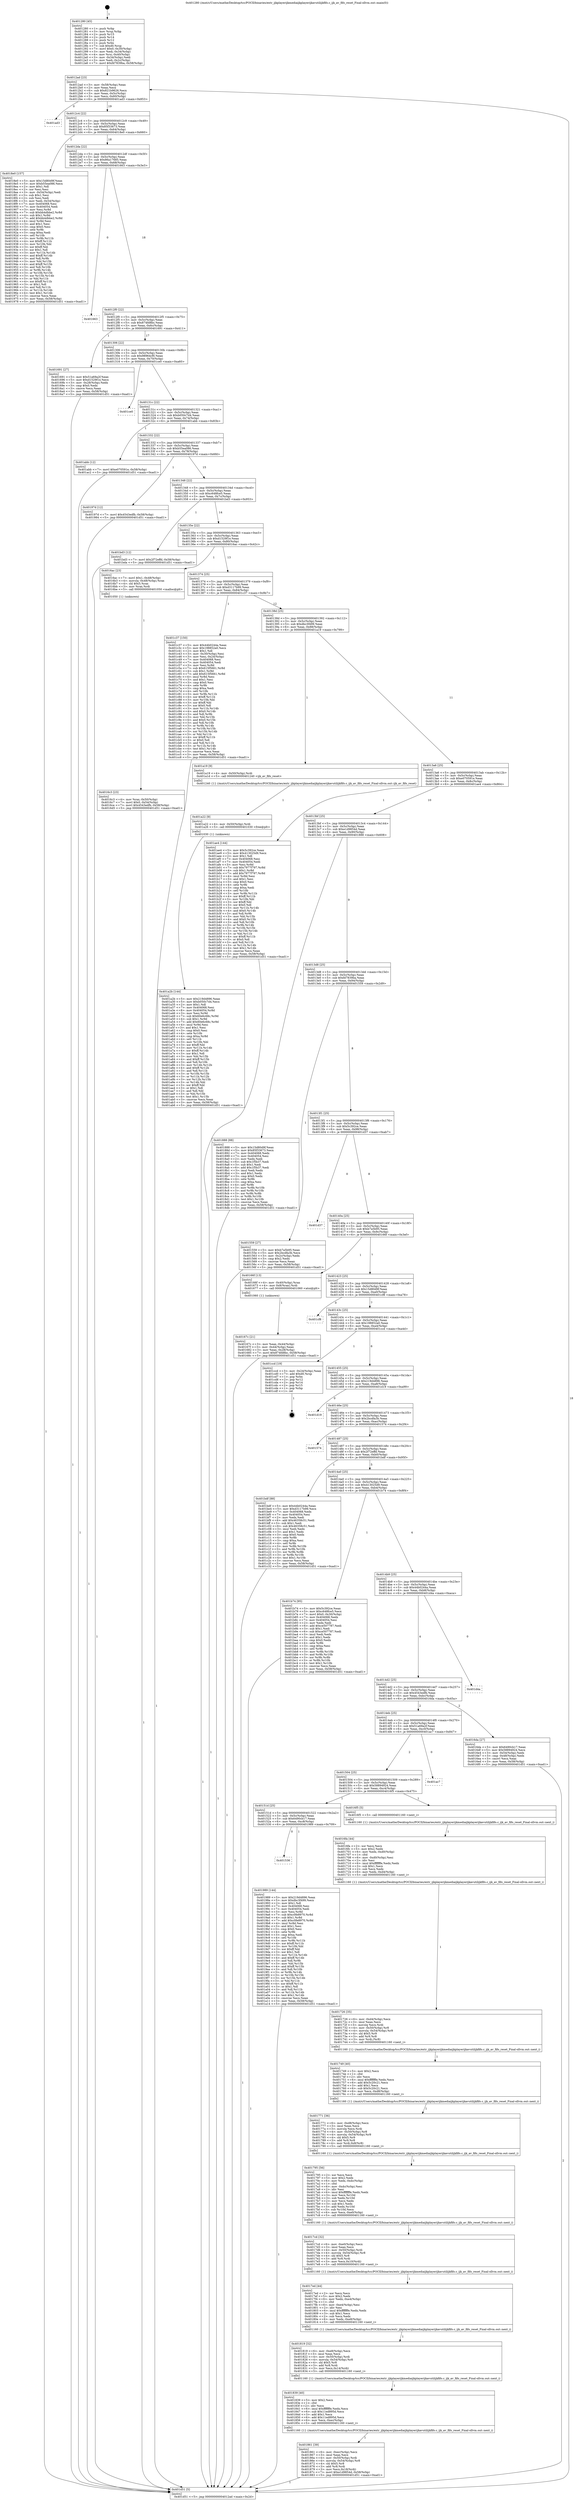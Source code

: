 digraph "0x401280" {
  label = "0x401280 (/mnt/c/Users/mathe/Desktop/tcc/POCII/binaries/extr_ijkplayerijkmediaijkplayerijkavutilijkfifo.c_ijk_av_fifo_reset_Final-ollvm.out::main(0))"
  labelloc = "t"
  node[shape=record]

  Entry [label="",width=0.3,height=0.3,shape=circle,fillcolor=black,style=filled]
  "0x4012ad" [label="{
     0x4012ad [23]\l
     | [instrs]\l
     &nbsp;&nbsp;0x4012ad \<+3\>: mov -0x58(%rbp),%eax\l
     &nbsp;&nbsp;0x4012b0 \<+2\>: mov %eax,%ecx\l
     &nbsp;&nbsp;0x4012b2 \<+6\>: sub $0x821b9626,%ecx\l
     &nbsp;&nbsp;0x4012b8 \<+3\>: mov %eax,-0x5c(%rbp)\l
     &nbsp;&nbsp;0x4012bb \<+3\>: mov %ecx,-0x60(%rbp)\l
     &nbsp;&nbsp;0x4012be \<+6\>: je 0000000000401ad3 \<main+0x853\>\l
  }"]
  "0x401ad3" [label="{
     0x401ad3\l
  }", style=dashed]
  "0x4012c4" [label="{
     0x4012c4 [22]\l
     | [instrs]\l
     &nbsp;&nbsp;0x4012c4 \<+5\>: jmp 00000000004012c9 \<main+0x49\>\l
     &nbsp;&nbsp;0x4012c9 \<+3\>: mov -0x5c(%rbp),%eax\l
     &nbsp;&nbsp;0x4012cc \<+5\>: sub $0x85f33673,%eax\l
     &nbsp;&nbsp;0x4012d1 \<+3\>: mov %eax,-0x64(%rbp)\l
     &nbsp;&nbsp;0x4012d4 \<+6\>: je 00000000004018e0 \<main+0x660\>\l
  }"]
  Exit [label="",width=0.3,height=0.3,shape=circle,fillcolor=black,style=filled,peripheries=2]
  "0x4018e0" [label="{
     0x4018e0 [157]\l
     | [instrs]\l
     &nbsp;&nbsp;0x4018e0 \<+5\>: mov $0x15d80d9f,%eax\l
     &nbsp;&nbsp;0x4018e5 \<+5\>: mov $0xb55ea086,%ecx\l
     &nbsp;&nbsp;0x4018ea \<+2\>: mov $0x1,%dl\l
     &nbsp;&nbsp;0x4018ec \<+2\>: xor %esi,%esi\l
     &nbsp;&nbsp;0x4018ee \<+3\>: mov -0x54(%rbp),%edi\l
     &nbsp;&nbsp;0x4018f1 \<+3\>: sub $0x1,%esi\l
     &nbsp;&nbsp;0x4018f4 \<+2\>: sub %esi,%edi\l
     &nbsp;&nbsp;0x4018f6 \<+3\>: mov %edi,-0x54(%rbp)\l
     &nbsp;&nbsp;0x4018f9 \<+7\>: mov 0x404068,%esi\l
     &nbsp;&nbsp;0x401900 \<+7\>: mov 0x404054,%edi\l
     &nbsp;&nbsp;0x401907 \<+3\>: mov %esi,%r8d\l
     &nbsp;&nbsp;0x40190a \<+7\>: sub $0xbb4dbbe2,%r8d\l
     &nbsp;&nbsp;0x401911 \<+4\>: sub $0x1,%r8d\l
     &nbsp;&nbsp;0x401915 \<+7\>: add $0xbb4dbbe2,%r8d\l
     &nbsp;&nbsp;0x40191c \<+4\>: imul %r8d,%esi\l
     &nbsp;&nbsp;0x401920 \<+3\>: and $0x1,%esi\l
     &nbsp;&nbsp;0x401923 \<+3\>: cmp $0x0,%esi\l
     &nbsp;&nbsp;0x401926 \<+4\>: sete %r9b\l
     &nbsp;&nbsp;0x40192a \<+3\>: cmp $0xa,%edi\l
     &nbsp;&nbsp;0x40192d \<+4\>: setl %r10b\l
     &nbsp;&nbsp;0x401931 \<+3\>: mov %r9b,%r11b\l
     &nbsp;&nbsp;0x401934 \<+4\>: xor $0xff,%r11b\l
     &nbsp;&nbsp;0x401938 \<+3\>: mov %r10b,%bl\l
     &nbsp;&nbsp;0x40193b \<+3\>: xor $0xff,%bl\l
     &nbsp;&nbsp;0x40193e \<+3\>: xor $0x1,%dl\l
     &nbsp;&nbsp;0x401941 \<+3\>: mov %r11b,%r14b\l
     &nbsp;&nbsp;0x401944 \<+4\>: and $0xff,%r14b\l
     &nbsp;&nbsp;0x401948 \<+3\>: and %dl,%r9b\l
     &nbsp;&nbsp;0x40194b \<+3\>: mov %bl,%r15b\l
     &nbsp;&nbsp;0x40194e \<+4\>: and $0xff,%r15b\l
     &nbsp;&nbsp;0x401952 \<+3\>: and %dl,%r10b\l
     &nbsp;&nbsp;0x401955 \<+3\>: or %r9b,%r14b\l
     &nbsp;&nbsp;0x401958 \<+3\>: or %r10b,%r15b\l
     &nbsp;&nbsp;0x40195b \<+3\>: xor %r15b,%r14b\l
     &nbsp;&nbsp;0x40195e \<+3\>: or %bl,%r11b\l
     &nbsp;&nbsp;0x401961 \<+4\>: xor $0xff,%r11b\l
     &nbsp;&nbsp;0x401965 \<+3\>: or $0x1,%dl\l
     &nbsp;&nbsp;0x401968 \<+3\>: and %dl,%r11b\l
     &nbsp;&nbsp;0x40196b \<+3\>: or %r11b,%r14b\l
     &nbsp;&nbsp;0x40196e \<+4\>: test $0x1,%r14b\l
     &nbsp;&nbsp;0x401972 \<+3\>: cmovne %ecx,%eax\l
     &nbsp;&nbsp;0x401975 \<+3\>: mov %eax,-0x58(%rbp)\l
     &nbsp;&nbsp;0x401978 \<+5\>: jmp 0000000000401d51 \<main+0xad1\>\l
  }"]
  "0x4012da" [label="{
     0x4012da [22]\l
     | [instrs]\l
     &nbsp;&nbsp;0x4012da \<+5\>: jmp 00000000004012df \<main+0x5f\>\l
     &nbsp;&nbsp;0x4012df \<+3\>: mov -0x5c(%rbp),%eax\l
     &nbsp;&nbsp;0x4012e2 \<+5\>: sub $0x86a17685,%eax\l
     &nbsp;&nbsp;0x4012e7 \<+3\>: mov %eax,-0x68(%rbp)\l
     &nbsp;&nbsp;0x4012ea \<+6\>: je 0000000000401663 \<main+0x3e3\>\l
  }"]
  "0x401a2b" [label="{
     0x401a2b [144]\l
     | [instrs]\l
     &nbsp;&nbsp;0x401a2b \<+5\>: mov $0x219d4896,%eax\l
     &nbsp;&nbsp;0x401a30 \<+5\>: mov $0xb050c7d4,%ecx\l
     &nbsp;&nbsp;0x401a35 \<+2\>: mov $0x1,%dl\l
     &nbsp;&nbsp;0x401a37 \<+7\>: mov 0x404068,%esi\l
     &nbsp;&nbsp;0x401a3e \<+8\>: mov 0x404054,%r8d\l
     &nbsp;&nbsp;0x401a46 \<+3\>: mov %esi,%r9d\l
     &nbsp;&nbsp;0x401a49 \<+7\>: sub $0x60e6c68c,%r9d\l
     &nbsp;&nbsp;0x401a50 \<+4\>: sub $0x1,%r9d\l
     &nbsp;&nbsp;0x401a54 \<+7\>: add $0x60e6c68c,%r9d\l
     &nbsp;&nbsp;0x401a5b \<+4\>: imul %r9d,%esi\l
     &nbsp;&nbsp;0x401a5f \<+3\>: and $0x1,%esi\l
     &nbsp;&nbsp;0x401a62 \<+3\>: cmp $0x0,%esi\l
     &nbsp;&nbsp;0x401a65 \<+4\>: sete %r10b\l
     &nbsp;&nbsp;0x401a69 \<+4\>: cmp $0xa,%r8d\l
     &nbsp;&nbsp;0x401a6d \<+4\>: setl %r11b\l
     &nbsp;&nbsp;0x401a71 \<+3\>: mov %r10b,%bl\l
     &nbsp;&nbsp;0x401a74 \<+3\>: xor $0xff,%bl\l
     &nbsp;&nbsp;0x401a77 \<+3\>: mov %r11b,%r14b\l
     &nbsp;&nbsp;0x401a7a \<+4\>: xor $0xff,%r14b\l
     &nbsp;&nbsp;0x401a7e \<+3\>: xor $0x1,%dl\l
     &nbsp;&nbsp;0x401a81 \<+3\>: mov %bl,%r15b\l
     &nbsp;&nbsp;0x401a84 \<+4\>: and $0xff,%r15b\l
     &nbsp;&nbsp;0x401a88 \<+3\>: and %dl,%r10b\l
     &nbsp;&nbsp;0x401a8b \<+3\>: mov %r14b,%r12b\l
     &nbsp;&nbsp;0x401a8e \<+4\>: and $0xff,%r12b\l
     &nbsp;&nbsp;0x401a92 \<+3\>: and %dl,%r11b\l
     &nbsp;&nbsp;0x401a95 \<+3\>: or %r10b,%r15b\l
     &nbsp;&nbsp;0x401a98 \<+3\>: or %r11b,%r12b\l
     &nbsp;&nbsp;0x401a9b \<+3\>: xor %r12b,%r15b\l
     &nbsp;&nbsp;0x401a9e \<+3\>: or %r14b,%bl\l
     &nbsp;&nbsp;0x401aa1 \<+3\>: xor $0xff,%bl\l
     &nbsp;&nbsp;0x401aa4 \<+3\>: or $0x1,%dl\l
     &nbsp;&nbsp;0x401aa7 \<+2\>: and %dl,%bl\l
     &nbsp;&nbsp;0x401aa9 \<+3\>: or %bl,%r15b\l
     &nbsp;&nbsp;0x401aac \<+4\>: test $0x1,%r15b\l
     &nbsp;&nbsp;0x401ab0 \<+3\>: cmovne %ecx,%eax\l
     &nbsp;&nbsp;0x401ab3 \<+3\>: mov %eax,-0x58(%rbp)\l
     &nbsp;&nbsp;0x401ab6 \<+5\>: jmp 0000000000401d51 \<main+0xad1\>\l
  }"]
  "0x401663" [label="{
     0x401663\l
  }", style=dashed]
  "0x4012f0" [label="{
     0x4012f0 [22]\l
     | [instrs]\l
     &nbsp;&nbsp;0x4012f0 \<+5\>: jmp 00000000004012f5 \<main+0x75\>\l
     &nbsp;&nbsp;0x4012f5 \<+3\>: mov -0x5c(%rbp),%eax\l
     &nbsp;&nbsp;0x4012f8 \<+5\>: sub $0x874fd8bc,%eax\l
     &nbsp;&nbsp;0x4012fd \<+3\>: mov %eax,-0x6c(%rbp)\l
     &nbsp;&nbsp;0x401300 \<+6\>: je 0000000000401691 \<main+0x411\>\l
  }"]
  "0x401a22" [label="{
     0x401a22 [9]\l
     | [instrs]\l
     &nbsp;&nbsp;0x401a22 \<+4\>: mov -0x50(%rbp),%rdi\l
     &nbsp;&nbsp;0x401a26 \<+5\>: call 0000000000401030 \<free@plt\>\l
     | [calls]\l
     &nbsp;&nbsp;0x401030 \{1\} (unknown)\l
  }"]
  "0x401691" [label="{
     0x401691 [27]\l
     | [instrs]\l
     &nbsp;&nbsp;0x401691 \<+5\>: mov $0x51a69a2f,%eax\l
     &nbsp;&nbsp;0x401696 \<+5\>: mov $0xd1529f1e,%ecx\l
     &nbsp;&nbsp;0x40169b \<+3\>: mov -0x28(%rbp),%edx\l
     &nbsp;&nbsp;0x40169e \<+3\>: cmp $0x0,%edx\l
     &nbsp;&nbsp;0x4016a1 \<+3\>: cmove %ecx,%eax\l
     &nbsp;&nbsp;0x4016a4 \<+3\>: mov %eax,-0x58(%rbp)\l
     &nbsp;&nbsp;0x4016a7 \<+5\>: jmp 0000000000401d51 \<main+0xad1\>\l
  }"]
  "0x401306" [label="{
     0x401306 [22]\l
     | [instrs]\l
     &nbsp;&nbsp;0x401306 \<+5\>: jmp 000000000040130b \<main+0x8b\>\l
     &nbsp;&nbsp;0x40130b \<+3\>: mov -0x5c(%rbp),%eax\l
     &nbsp;&nbsp;0x40130e \<+5\>: sub $0x98964cf0,%eax\l
     &nbsp;&nbsp;0x401313 \<+3\>: mov %eax,-0x70(%rbp)\l
     &nbsp;&nbsp;0x401316 \<+6\>: je 0000000000401ce0 \<main+0xa60\>\l
  }"]
  "0x401536" [label="{
     0x401536\l
  }", style=dashed]
  "0x401ce0" [label="{
     0x401ce0\l
  }", style=dashed]
  "0x40131c" [label="{
     0x40131c [22]\l
     | [instrs]\l
     &nbsp;&nbsp;0x40131c \<+5\>: jmp 0000000000401321 \<main+0xa1\>\l
     &nbsp;&nbsp;0x401321 \<+3\>: mov -0x5c(%rbp),%eax\l
     &nbsp;&nbsp;0x401324 \<+5\>: sub $0xb050c7d4,%eax\l
     &nbsp;&nbsp;0x401329 \<+3\>: mov %eax,-0x74(%rbp)\l
     &nbsp;&nbsp;0x40132c \<+6\>: je 0000000000401abb \<main+0x83b\>\l
  }"]
  "0x401989" [label="{
     0x401989 [144]\l
     | [instrs]\l
     &nbsp;&nbsp;0x401989 \<+5\>: mov $0x219d4896,%eax\l
     &nbsp;&nbsp;0x40198e \<+5\>: mov $0xdbc3f499,%ecx\l
     &nbsp;&nbsp;0x401993 \<+2\>: mov $0x1,%dl\l
     &nbsp;&nbsp;0x401995 \<+7\>: mov 0x404068,%esi\l
     &nbsp;&nbsp;0x40199c \<+7\>: mov 0x404054,%edi\l
     &nbsp;&nbsp;0x4019a3 \<+3\>: mov %esi,%r8d\l
     &nbsp;&nbsp;0x4019a6 \<+7\>: sub $0xc0fe8970,%r8d\l
     &nbsp;&nbsp;0x4019ad \<+4\>: sub $0x1,%r8d\l
     &nbsp;&nbsp;0x4019b1 \<+7\>: add $0xc0fe8970,%r8d\l
     &nbsp;&nbsp;0x4019b8 \<+4\>: imul %r8d,%esi\l
     &nbsp;&nbsp;0x4019bc \<+3\>: and $0x1,%esi\l
     &nbsp;&nbsp;0x4019bf \<+3\>: cmp $0x0,%esi\l
     &nbsp;&nbsp;0x4019c2 \<+4\>: sete %r9b\l
     &nbsp;&nbsp;0x4019c6 \<+3\>: cmp $0xa,%edi\l
     &nbsp;&nbsp;0x4019c9 \<+4\>: setl %r10b\l
     &nbsp;&nbsp;0x4019cd \<+3\>: mov %r9b,%r11b\l
     &nbsp;&nbsp;0x4019d0 \<+4\>: xor $0xff,%r11b\l
     &nbsp;&nbsp;0x4019d4 \<+3\>: mov %r10b,%bl\l
     &nbsp;&nbsp;0x4019d7 \<+3\>: xor $0xff,%bl\l
     &nbsp;&nbsp;0x4019da \<+3\>: xor $0x1,%dl\l
     &nbsp;&nbsp;0x4019dd \<+3\>: mov %r11b,%r14b\l
     &nbsp;&nbsp;0x4019e0 \<+4\>: and $0xff,%r14b\l
     &nbsp;&nbsp;0x4019e4 \<+3\>: and %dl,%r9b\l
     &nbsp;&nbsp;0x4019e7 \<+3\>: mov %bl,%r15b\l
     &nbsp;&nbsp;0x4019ea \<+4\>: and $0xff,%r15b\l
     &nbsp;&nbsp;0x4019ee \<+3\>: and %dl,%r10b\l
     &nbsp;&nbsp;0x4019f1 \<+3\>: or %r9b,%r14b\l
     &nbsp;&nbsp;0x4019f4 \<+3\>: or %r10b,%r15b\l
     &nbsp;&nbsp;0x4019f7 \<+3\>: xor %r15b,%r14b\l
     &nbsp;&nbsp;0x4019fa \<+3\>: or %bl,%r11b\l
     &nbsp;&nbsp;0x4019fd \<+4\>: xor $0xff,%r11b\l
     &nbsp;&nbsp;0x401a01 \<+3\>: or $0x1,%dl\l
     &nbsp;&nbsp;0x401a04 \<+3\>: and %dl,%r11b\l
     &nbsp;&nbsp;0x401a07 \<+3\>: or %r11b,%r14b\l
     &nbsp;&nbsp;0x401a0a \<+4\>: test $0x1,%r14b\l
     &nbsp;&nbsp;0x401a0e \<+3\>: cmovne %ecx,%eax\l
     &nbsp;&nbsp;0x401a11 \<+3\>: mov %eax,-0x58(%rbp)\l
     &nbsp;&nbsp;0x401a14 \<+5\>: jmp 0000000000401d51 \<main+0xad1\>\l
  }"]
  "0x401abb" [label="{
     0x401abb [12]\l
     | [instrs]\l
     &nbsp;&nbsp;0x401abb \<+7\>: movl $0xe070591e,-0x58(%rbp)\l
     &nbsp;&nbsp;0x401ac2 \<+5\>: jmp 0000000000401d51 \<main+0xad1\>\l
  }"]
  "0x401332" [label="{
     0x401332 [22]\l
     | [instrs]\l
     &nbsp;&nbsp;0x401332 \<+5\>: jmp 0000000000401337 \<main+0xb7\>\l
     &nbsp;&nbsp;0x401337 \<+3\>: mov -0x5c(%rbp),%eax\l
     &nbsp;&nbsp;0x40133a \<+5\>: sub $0xb55ea086,%eax\l
     &nbsp;&nbsp;0x40133f \<+3\>: mov %eax,-0x78(%rbp)\l
     &nbsp;&nbsp;0x401342 \<+6\>: je 000000000040197d \<main+0x6fd\>\l
  }"]
  "0x401861" [label="{
     0x401861 [39]\l
     | [instrs]\l
     &nbsp;&nbsp;0x401861 \<+6\>: mov -0xec(%rbp),%ecx\l
     &nbsp;&nbsp;0x401867 \<+3\>: imul %eax,%ecx\l
     &nbsp;&nbsp;0x40186a \<+4\>: mov -0x50(%rbp),%rdi\l
     &nbsp;&nbsp;0x40186e \<+4\>: movslq -0x54(%rbp),%r8\l
     &nbsp;&nbsp;0x401872 \<+4\>: shl $0x5,%r8\l
     &nbsp;&nbsp;0x401876 \<+3\>: add %r8,%rdi\l
     &nbsp;&nbsp;0x401879 \<+3\>: mov %ecx,0x18(%rdi)\l
     &nbsp;&nbsp;0x40187c \<+7\>: movl $0xe1d9854d,-0x58(%rbp)\l
     &nbsp;&nbsp;0x401883 \<+5\>: jmp 0000000000401d51 \<main+0xad1\>\l
  }"]
  "0x40197d" [label="{
     0x40197d [12]\l
     | [instrs]\l
     &nbsp;&nbsp;0x40197d \<+7\>: movl $0x4543edfb,-0x58(%rbp)\l
     &nbsp;&nbsp;0x401984 \<+5\>: jmp 0000000000401d51 \<main+0xad1\>\l
  }"]
  "0x401348" [label="{
     0x401348 [22]\l
     | [instrs]\l
     &nbsp;&nbsp;0x401348 \<+5\>: jmp 000000000040134d \<main+0xcd\>\l
     &nbsp;&nbsp;0x40134d \<+3\>: mov -0x5c(%rbp),%eax\l
     &nbsp;&nbsp;0x401350 \<+5\>: sub $0xc648fce5,%eax\l
     &nbsp;&nbsp;0x401355 \<+3\>: mov %eax,-0x7c(%rbp)\l
     &nbsp;&nbsp;0x401358 \<+6\>: je 0000000000401bd3 \<main+0x953\>\l
  }"]
  "0x401839" [label="{
     0x401839 [40]\l
     | [instrs]\l
     &nbsp;&nbsp;0x401839 \<+5\>: mov $0x2,%ecx\l
     &nbsp;&nbsp;0x40183e \<+1\>: cltd\l
     &nbsp;&nbsp;0x40183f \<+2\>: idiv %ecx\l
     &nbsp;&nbsp;0x401841 \<+6\>: imul $0xfffffffe,%edx,%ecx\l
     &nbsp;&nbsp;0x401847 \<+6\>: sub $0x11ed895d,%ecx\l
     &nbsp;&nbsp;0x40184d \<+3\>: add $0x1,%ecx\l
     &nbsp;&nbsp;0x401850 \<+6\>: add $0x11ed895d,%ecx\l
     &nbsp;&nbsp;0x401856 \<+6\>: mov %ecx,-0xec(%rbp)\l
     &nbsp;&nbsp;0x40185c \<+5\>: call 0000000000401160 \<next_i\>\l
     | [calls]\l
     &nbsp;&nbsp;0x401160 \{1\} (/mnt/c/Users/mathe/Desktop/tcc/POCII/binaries/extr_ijkplayerijkmediaijkplayerijkavutilijkfifo.c_ijk_av_fifo_reset_Final-ollvm.out::next_i)\l
  }"]
  "0x401bd3" [label="{
     0x401bd3 [12]\l
     | [instrs]\l
     &nbsp;&nbsp;0x401bd3 \<+7\>: movl $0x2f72effd,-0x58(%rbp)\l
     &nbsp;&nbsp;0x401bda \<+5\>: jmp 0000000000401d51 \<main+0xad1\>\l
  }"]
  "0x40135e" [label="{
     0x40135e [22]\l
     | [instrs]\l
     &nbsp;&nbsp;0x40135e \<+5\>: jmp 0000000000401363 \<main+0xe3\>\l
     &nbsp;&nbsp;0x401363 \<+3\>: mov -0x5c(%rbp),%eax\l
     &nbsp;&nbsp;0x401366 \<+5\>: sub $0xd1529f1e,%eax\l
     &nbsp;&nbsp;0x40136b \<+3\>: mov %eax,-0x80(%rbp)\l
     &nbsp;&nbsp;0x40136e \<+6\>: je 00000000004016ac \<main+0x42c\>\l
  }"]
  "0x401819" [label="{
     0x401819 [32]\l
     | [instrs]\l
     &nbsp;&nbsp;0x401819 \<+6\>: mov -0xe8(%rbp),%ecx\l
     &nbsp;&nbsp;0x40181f \<+3\>: imul %eax,%ecx\l
     &nbsp;&nbsp;0x401822 \<+4\>: mov -0x50(%rbp),%rdi\l
     &nbsp;&nbsp;0x401826 \<+4\>: movslq -0x54(%rbp),%r8\l
     &nbsp;&nbsp;0x40182a \<+4\>: shl $0x5,%r8\l
     &nbsp;&nbsp;0x40182e \<+3\>: add %r8,%rdi\l
     &nbsp;&nbsp;0x401831 \<+3\>: mov %ecx,0x14(%rdi)\l
     &nbsp;&nbsp;0x401834 \<+5\>: call 0000000000401160 \<next_i\>\l
     | [calls]\l
     &nbsp;&nbsp;0x401160 \{1\} (/mnt/c/Users/mathe/Desktop/tcc/POCII/binaries/extr_ijkplayerijkmediaijkplayerijkavutilijkfifo.c_ijk_av_fifo_reset_Final-ollvm.out::next_i)\l
  }"]
  "0x4016ac" [label="{
     0x4016ac [23]\l
     | [instrs]\l
     &nbsp;&nbsp;0x4016ac \<+7\>: movl $0x1,-0x48(%rbp)\l
     &nbsp;&nbsp;0x4016b3 \<+4\>: movslq -0x48(%rbp),%rax\l
     &nbsp;&nbsp;0x4016b7 \<+4\>: shl $0x5,%rax\l
     &nbsp;&nbsp;0x4016bb \<+3\>: mov %rax,%rdi\l
     &nbsp;&nbsp;0x4016be \<+5\>: call 0000000000401050 \<malloc@plt\>\l
     | [calls]\l
     &nbsp;&nbsp;0x401050 \{1\} (unknown)\l
  }"]
  "0x401374" [label="{
     0x401374 [25]\l
     | [instrs]\l
     &nbsp;&nbsp;0x401374 \<+5\>: jmp 0000000000401379 \<main+0xf9\>\l
     &nbsp;&nbsp;0x401379 \<+3\>: mov -0x5c(%rbp),%eax\l
     &nbsp;&nbsp;0x40137c \<+5\>: sub $0xd3117b99,%eax\l
     &nbsp;&nbsp;0x401381 \<+6\>: mov %eax,-0x84(%rbp)\l
     &nbsp;&nbsp;0x401387 \<+6\>: je 0000000000401c37 \<main+0x9b7\>\l
  }"]
  "0x4017ed" [label="{
     0x4017ed [44]\l
     | [instrs]\l
     &nbsp;&nbsp;0x4017ed \<+2\>: xor %ecx,%ecx\l
     &nbsp;&nbsp;0x4017ef \<+5\>: mov $0x2,%edx\l
     &nbsp;&nbsp;0x4017f4 \<+6\>: mov %edx,-0xe4(%rbp)\l
     &nbsp;&nbsp;0x4017fa \<+1\>: cltd\l
     &nbsp;&nbsp;0x4017fb \<+6\>: mov -0xe4(%rbp),%esi\l
     &nbsp;&nbsp;0x401801 \<+2\>: idiv %esi\l
     &nbsp;&nbsp;0x401803 \<+6\>: imul $0xfffffffe,%edx,%edx\l
     &nbsp;&nbsp;0x401809 \<+3\>: sub $0x1,%ecx\l
     &nbsp;&nbsp;0x40180c \<+2\>: sub %ecx,%edx\l
     &nbsp;&nbsp;0x40180e \<+6\>: mov %edx,-0xe8(%rbp)\l
     &nbsp;&nbsp;0x401814 \<+5\>: call 0000000000401160 \<next_i\>\l
     | [calls]\l
     &nbsp;&nbsp;0x401160 \{1\} (/mnt/c/Users/mathe/Desktop/tcc/POCII/binaries/extr_ijkplayerijkmediaijkplayerijkavutilijkfifo.c_ijk_av_fifo_reset_Final-ollvm.out::next_i)\l
  }"]
  "0x401c37" [label="{
     0x401c37 [150]\l
     | [instrs]\l
     &nbsp;&nbsp;0x401c37 \<+5\>: mov $0x44b0244a,%eax\l
     &nbsp;&nbsp;0x401c3c \<+5\>: mov $0x198852a0,%ecx\l
     &nbsp;&nbsp;0x401c41 \<+2\>: mov $0x1,%dl\l
     &nbsp;&nbsp;0x401c43 \<+3\>: mov -0x30(%rbp),%esi\l
     &nbsp;&nbsp;0x401c46 \<+3\>: mov %esi,-0x24(%rbp)\l
     &nbsp;&nbsp;0x401c49 \<+7\>: mov 0x404068,%esi\l
     &nbsp;&nbsp;0x401c50 \<+7\>: mov 0x404054,%edi\l
     &nbsp;&nbsp;0x401c57 \<+3\>: mov %esi,%r8d\l
     &nbsp;&nbsp;0x401c5a \<+7\>: sub $0x615f5661,%r8d\l
     &nbsp;&nbsp;0x401c61 \<+4\>: sub $0x1,%r8d\l
     &nbsp;&nbsp;0x401c65 \<+7\>: add $0x615f5661,%r8d\l
     &nbsp;&nbsp;0x401c6c \<+4\>: imul %r8d,%esi\l
     &nbsp;&nbsp;0x401c70 \<+3\>: and $0x1,%esi\l
     &nbsp;&nbsp;0x401c73 \<+3\>: cmp $0x0,%esi\l
     &nbsp;&nbsp;0x401c76 \<+4\>: sete %r9b\l
     &nbsp;&nbsp;0x401c7a \<+3\>: cmp $0xa,%edi\l
     &nbsp;&nbsp;0x401c7d \<+4\>: setl %r10b\l
     &nbsp;&nbsp;0x401c81 \<+3\>: mov %r9b,%r11b\l
     &nbsp;&nbsp;0x401c84 \<+4\>: xor $0xff,%r11b\l
     &nbsp;&nbsp;0x401c88 \<+3\>: mov %r10b,%bl\l
     &nbsp;&nbsp;0x401c8b \<+3\>: xor $0xff,%bl\l
     &nbsp;&nbsp;0x401c8e \<+3\>: xor $0x0,%dl\l
     &nbsp;&nbsp;0x401c91 \<+3\>: mov %r11b,%r14b\l
     &nbsp;&nbsp;0x401c94 \<+4\>: and $0x0,%r14b\l
     &nbsp;&nbsp;0x401c98 \<+3\>: and %dl,%r9b\l
     &nbsp;&nbsp;0x401c9b \<+3\>: mov %bl,%r15b\l
     &nbsp;&nbsp;0x401c9e \<+4\>: and $0x0,%r15b\l
     &nbsp;&nbsp;0x401ca2 \<+3\>: and %dl,%r10b\l
     &nbsp;&nbsp;0x401ca5 \<+3\>: or %r9b,%r14b\l
     &nbsp;&nbsp;0x401ca8 \<+3\>: or %r10b,%r15b\l
     &nbsp;&nbsp;0x401cab \<+3\>: xor %r15b,%r14b\l
     &nbsp;&nbsp;0x401cae \<+3\>: or %bl,%r11b\l
     &nbsp;&nbsp;0x401cb1 \<+4\>: xor $0xff,%r11b\l
     &nbsp;&nbsp;0x401cb5 \<+3\>: or $0x0,%dl\l
     &nbsp;&nbsp;0x401cb8 \<+3\>: and %dl,%r11b\l
     &nbsp;&nbsp;0x401cbb \<+3\>: or %r11b,%r14b\l
     &nbsp;&nbsp;0x401cbe \<+4\>: test $0x1,%r14b\l
     &nbsp;&nbsp;0x401cc2 \<+3\>: cmovne %ecx,%eax\l
     &nbsp;&nbsp;0x401cc5 \<+3\>: mov %eax,-0x58(%rbp)\l
     &nbsp;&nbsp;0x401cc8 \<+5\>: jmp 0000000000401d51 \<main+0xad1\>\l
  }"]
  "0x40138d" [label="{
     0x40138d [25]\l
     | [instrs]\l
     &nbsp;&nbsp;0x40138d \<+5\>: jmp 0000000000401392 \<main+0x112\>\l
     &nbsp;&nbsp;0x401392 \<+3\>: mov -0x5c(%rbp),%eax\l
     &nbsp;&nbsp;0x401395 \<+5\>: sub $0xdbc3f499,%eax\l
     &nbsp;&nbsp;0x40139a \<+6\>: mov %eax,-0x88(%rbp)\l
     &nbsp;&nbsp;0x4013a0 \<+6\>: je 0000000000401a19 \<main+0x799\>\l
  }"]
  "0x4017cd" [label="{
     0x4017cd [32]\l
     | [instrs]\l
     &nbsp;&nbsp;0x4017cd \<+6\>: mov -0xe0(%rbp),%ecx\l
     &nbsp;&nbsp;0x4017d3 \<+3\>: imul %eax,%ecx\l
     &nbsp;&nbsp;0x4017d6 \<+4\>: mov -0x50(%rbp),%rdi\l
     &nbsp;&nbsp;0x4017da \<+4\>: movslq -0x54(%rbp),%r8\l
     &nbsp;&nbsp;0x4017de \<+4\>: shl $0x5,%r8\l
     &nbsp;&nbsp;0x4017e2 \<+3\>: add %r8,%rdi\l
     &nbsp;&nbsp;0x4017e5 \<+3\>: mov %ecx,0x10(%rdi)\l
     &nbsp;&nbsp;0x4017e8 \<+5\>: call 0000000000401160 \<next_i\>\l
     | [calls]\l
     &nbsp;&nbsp;0x401160 \{1\} (/mnt/c/Users/mathe/Desktop/tcc/POCII/binaries/extr_ijkplayerijkmediaijkplayerijkavutilijkfifo.c_ijk_av_fifo_reset_Final-ollvm.out::next_i)\l
  }"]
  "0x401a19" [label="{
     0x401a19 [9]\l
     | [instrs]\l
     &nbsp;&nbsp;0x401a19 \<+4\>: mov -0x50(%rbp),%rdi\l
     &nbsp;&nbsp;0x401a1d \<+5\>: call 0000000000401240 \<ijk_av_fifo_reset\>\l
     | [calls]\l
     &nbsp;&nbsp;0x401240 \{1\} (/mnt/c/Users/mathe/Desktop/tcc/POCII/binaries/extr_ijkplayerijkmediaijkplayerijkavutilijkfifo.c_ijk_av_fifo_reset_Final-ollvm.out::ijk_av_fifo_reset)\l
  }"]
  "0x4013a6" [label="{
     0x4013a6 [25]\l
     | [instrs]\l
     &nbsp;&nbsp;0x4013a6 \<+5\>: jmp 00000000004013ab \<main+0x12b\>\l
     &nbsp;&nbsp;0x4013ab \<+3\>: mov -0x5c(%rbp),%eax\l
     &nbsp;&nbsp;0x4013ae \<+5\>: sub $0xe070591e,%eax\l
     &nbsp;&nbsp;0x4013b3 \<+6\>: mov %eax,-0x8c(%rbp)\l
     &nbsp;&nbsp;0x4013b9 \<+6\>: je 0000000000401ae4 \<main+0x864\>\l
  }"]
  "0x401795" [label="{
     0x401795 [56]\l
     | [instrs]\l
     &nbsp;&nbsp;0x401795 \<+2\>: xor %ecx,%ecx\l
     &nbsp;&nbsp;0x401797 \<+5\>: mov $0x2,%edx\l
     &nbsp;&nbsp;0x40179c \<+6\>: mov %edx,-0xdc(%rbp)\l
     &nbsp;&nbsp;0x4017a2 \<+1\>: cltd\l
     &nbsp;&nbsp;0x4017a3 \<+6\>: mov -0xdc(%rbp),%esi\l
     &nbsp;&nbsp;0x4017a9 \<+2\>: idiv %esi\l
     &nbsp;&nbsp;0x4017ab \<+6\>: imul $0xfffffffe,%edx,%edx\l
     &nbsp;&nbsp;0x4017b1 \<+3\>: mov %ecx,%r10d\l
     &nbsp;&nbsp;0x4017b4 \<+3\>: sub %edx,%r10d\l
     &nbsp;&nbsp;0x4017b7 \<+2\>: mov %ecx,%edx\l
     &nbsp;&nbsp;0x4017b9 \<+3\>: sub $0x1,%edx\l
     &nbsp;&nbsp;0x4017bc \<+3\>: add %edx,%r10d\l
     &nbsp;&nbsp;0x4017bf \<+3\>: sub %r10d,%ecx\l
     &nbsp;&nbsp;0x4017c2 \<+6\>: mov %ecx,-0xe0(%rbp)\l
     &nbsp;&nbsp;0x4017c8 \<+5\>: call 0000000000401160 \<next_i\>\l
     | [calls]\l
     &nbsp;&nbsp;0x401160 \{1\} (/mnt/c/Users/mathe/Desktop/tcc/POCII/binaries/extr_ijkplayerijkmediaijkplayerijkavutilijkfifo.c_ijk_av_fifo_reset_Final-ollvm.out::next_i)\l
  }"]
  "0x401ae4" [label="{
     0x401ae4 [144]\l
     | [instrs]\l
     &nbsp;&nbsp;0x401ae4 \<+5\>: mov $0x5c392ce,%eax\l
     &nbsp;&nbsp;0x401ae9 \<+5\>: mov $0x413025d9,%ecx\l
     &nbsp;&nbsp;0x401aee \<+2\>: mov $0x1,%dl\l
     &nbsp;&nbsp;0x401af0 \<+7\>: mov 0x404068,%esi\l
     &nbsp;&nbsp;0x401af7 \<+7\>: mov 0x404054,%edi\l
     &nbsp;&nbsp;0x401afe \<+3\>: mov %esi,%r8d\l
     &nbsp;&nbsp;0x401b01 \<+7\>: sub $0x7977f797,%r8d\l
     &nbsp;&nbsp;0x401b08 \<+4\>: sub $0x1,%r8d\l
     &nbsp;&nbsp;0x401b0c \<+7\>: add $0x7977f797,%r8d\l
     &nbsp;&nbsp;0x401b13 \<+4\>: imul %r8d,%esi\l
     &nbsp;&nbsp;0x401b17 \<+3\>: and $0x1,%esi\l
     &nbsp;&nbsp;0x401b1a \<+3\>: cmp $0x0,%esi\l
     &nbsp;&nbsp;0x401b1d \<+4\>: sete %r9b\l
     &nbsp;&nbsp;0x401b21 \<+3\>: cmp $0xa,%edi\l
     &nbsp;&nbsp;0x401b24 \<+4\>: setl %r10b\l
     &nbsp;&nbsp;0x401b28 \<+3\>: mov %r9b,%r11b\l
     &nbsp;&nbsp;0x401b2b \<+4\>: xor $0xff,%r11b\l
     &nbsp;&nbsp;0x401b2f \<+3\>: mov %r10b,%bl\l
     &nbsp;&nbsp;0x401b32 \<+3\>: xor $0xff,%bl\l
     &nbsp;&nbsp;0x401b35 \<+3\>: xor $0x0,%dl\l
     &nbsp;&nbsp;0x401b38 \<+3\>: mov %r11b,%r14b\l
     &nbsp;&nbsp;0x401b3b \<+4\>: and $0x0,%r14b\l
     &nbsp;&nbsp;0x401b3f \<+3\>: and %dl,%r9b\l
     &nbsp;&nbsp;0x401b42 \<+3\>: mov %bl,%r15b\l
     &nbsp;&nbsp;0x401b45 \<+4\>: and $0x0,%r15b\l
     &nbsp;&nbsp;0x401b49 \<+3\>: and %dl,%r10b\l
     &nbsp;&nbsp;0x401b4c \<+3\>: or %r9b,%r14b\l
     &nbsp;&nbsp;0x401b4f \<+3\>: or %r10b,%r15b\l
     &nbsp;&nbsp;0x401b52 \<+3\>: xor %r15b,%r14b\l
     &nbsp;&nbsp;0x401b55 \<+3\>: or %bl,%r11b\l
     &nbsp;&nbsp;0x401b58 \<+4\>: xor $0xff,%r11b\l
     &nbsp;&nbsp;0x401b5c \<+3\>: or $0x0,%dl\l
     &nbsp;&nbsp;0x401b5f \<+3\>: and %dl,%r11b\l
     &nbsp;&nbsp;0x401b62 \<+3\>: or %r11b,%r14b\l
     &nbsp;&nbsp;0x401b65 \<+4\>: test $0x1,%r14b\l
     &nbsp;&nbsp;0x401b69 \<+3\>: cmovne %ecx,%eax\l
     &nbsp;&nbsp;0x401b6c \<+3\>: mov %eax,-0x58(%rbp)\l
     &nbsp;&nbsp;0x401b6f \<+5\>: jmp 0000000000401d51 \<main+0xad1\>\l
  }"]
  "0x4013bf" [label="{
     0x4013bf [25]\l
     | [instrs]\l
     &nbsp;&nbsp;0x4013bf \<+5\>: jmp 00000000004013c4 \<main+0x144\>\l
     &nbsp;&nbsp;0x4013c4 \<+3\>: mov -0x5c(%rbp),%eax\l
     &nbsp;&nbsp;0x4013c7 \<+5\>: sub $0xe1d9854d,%eax\l
     &nbsp;&nbsp;0x4013cc \<+6\>: mov %eax,-0x90(%rbp)\l
     &nbsp;&nbsp;0x4013d2 \<+6\>: je 0000000000401888 \<main+0x608\>\l
  }"]
  "0x401771" [label="{
     0x401771 [36]\l
     | [instrs]\l
     &nbsp;&nbsp;0x401771 \<+6\>: mov -0xd8(%rbp),%ecx\l
     &nbsp;&nbsp;0x401777 \<+3\>: imul %eax,%ecx\l
     &nbsp;&nbsp;0x40177a \<+3\>: movslq %ecx,%rdi\l
     &nbsp;&nbsp;0x40177d \<+4\>: mov -0x50(%rbp),%r8\l
     &nbsp;&nbsp;0x401781 \<+4\>: movslq -0x54(%rbp),%r9\l
     &nbsp;&nbsp;0x401785 \<+4\>: shl $0x5,%r9\l
     &nbsp;&nbsp;0x401789 \<+3\>: add %r9,%r8\l
     &nbsp;&nbsp;0x40178c \<+4\>: mov %rdi,0x8(%r8)\l
     &nbsp;&nbsp;0x401790 \<+5\>: call 0000000000401160 \<next_i\>\l
     | [calls]\l
     &nbsp;&nbsp;0x401160 \{1\} (/mnt/c/Users/mathe/Desktop/tcc/POCII/binaries/extr_ijkplayerijkmediaijkplayerijkavutilijkfifo.c_ijk_av_fifo_reset_Final-ollvm.out::next_i)\l
  }"]
  "0x401888" [label="{
     0x401888 [88]\l
     | [instrs]\l
     &nbsp;&nbsp;0x401888 \<+5\>: mov $0x15d80d9f,%eax\l
     &nbsp;&nbsp;0x40188d \<+5\>: mov $0x85f33673,%ecx\l
     &nbsp;&nbsp;0x401892 \<+7\>: mov 0x404068,%edx\l
     &nbsp;&nbsp;0x401899 \<+7\>: mov 0x404054,%esi\l
     &nbsp;&nbsp;0x4018a0 \<+2\>: mov %edx,%edi\l
     &nbsp;&nbsp;0x4018a2 \<+6\>: sub $0x1f5b37,%edi\l
     &nbsp;&nbsp;0x4018a8 \<+3\>: sub $0x1,%edi\l
     &nbsp;&nbsp;0x4018ab \<+6\>: add $0x1f5b37,%edi\l
     &nbsp;&nbsp;0x4018b1 \<+3\>: imul %edi,%edx\l
     &nbsp;&nbsp;0x4018b4 \<+3\>: and $0x1,%edx\l
     &nbsp;&nbsp;0x4018b7 \<+3\>: cmp $0x0,%edx\l
     &nbsp;&nbsp;0x4018ba \<+4\>: sete %r8b\l
     &nbsp;&nbsp;0x4018be \<+3\>: cmp $0xa,%esi\l
     &nbsp;&nbsp;0x4018c1 \<+4\>: setl %r9b\l
     &nbsp;&nbsp;0x4018c5 \<+3\>: mov %r8b,%r10b\l
     &nbsp;&nbsp;0x4018c8 \<+3\>: and %r9b,%r10b\l
     &nbsp;&nbsp;0x4018cb \<+3\>: xor %r9b,%r8b\l
     &nbsp;&nbsp;0x4018ce \<+3\>: or %r8b,%r10b\l
     &nbsp;&nbsp;0x4018d1 \<+4\>: test $0x1,%r10b\l
     &nbsp;&nbsp;0x4018d5 \<+3\>: cmovne %ecx,%eax\l
     &nbsp;&nbsp;0x4018d8 \<+3\>: mov %eax,-0x58(%rbp)\l
     &nbsp;&nbsp;0x4018db \<+5\>: jmp 0000000000401d51 \<main+0xad1\>\l
  }"]
  "0x4013d8" [label="{
     0x4013d8 [25]\l
     | [instrs]\l
     &nbsp;&nbsp;0x4013d8 \<+5\>: jmp 00000000004013dd \<main+0x15d\>\l
     &nbsp;&nbsp;0x4013dd \<+3\>: mov -0x5c(%rbp),%eax\l
     &nbsp;&nbsp;0x4013e0 \<+5\>: sub $0xfd7839ba,%eax\l
     &nbsp;&nbsp;0x4013e5 \<+6\>: mov %eax,-0x94(%rbp)\l
     &nbsp;&nbsp;0x4013eb \<+6\>: je 0000000000401559 \<main+0x2d9\>\l
  }"]
  "0x401749" [label="{
     0x401749 [40]\l
     | [instrs]\l
     &nbsp;&nbsp;0x401749 \<+5\>: mov $0x2,%ecx\l
     &nbsp;&nbsp;0x40174e \<+1\>: cltd\l
     &nbsp;&nbsp;0x40174f \<+2\>: idiv %ecx\l
     &nbsp;&nbsp;0x401751 \<+6\>: imul $0xfffffffe,%edx,%ecx\l
     &nbsp;&nbsp;0x401757 \<+6\>: add $0x5c20c21,%ecx\l
     &nbsp;&nbsp;0x40175d \<+3\>: add $0x1,%ecx\l
     &nbsp;&nbsp;0x401760 \<+6\>: sub $0x5c20c21,%ecx\l
     &nbsp;&nbsp;0x401766 \<+6\>: mov %ecx,-0xd8(%rbp)\l
     &nbsp;&nbsp;0x40176c \<+5\>: call 0000000000401160 \<next_i\>\l
     | [calls]\l
     &nbsp;&nbsp;0x401160 \{1\} (/mnt/c/Users/mathe/Desktop/tcc/POCII/binaries/extr_ijkplayerijkmediaijkplayerijkavutilijkfifo.c_ijk_av_fifo_reset_Final-ollvm.out::next_i)\l
  }"]
  "0x401559" [label="{
     0x401559 [27]\l
     | [instrs]\l
     &nbsp;&nbsp;0x401559 \<+5\>: mov $0xb7a5b95,%eax\l
     &nbsp;&nbsp;0x40155e \<+5\>: mov $0x2bcdfa3b,%ecx\l
     &nbsp;&nbsp;0x401563 \<+3\>: mov -0x2c(%rbp),%edx\l
     &nbsp;&nbsp;0x401566 \<+3\>: cmp $0x2,%edx\l
     &nbsp;&nbsp;0x401569 \<+3\>: cmovne %ecx,%eax\l
     &nbsp;&nbsp;0x40156c \<+3\>: mov %eax,-0x58(%rbp)\l
     &nbsp;&nbsp;0x40156f \<+5\>: jmp 0000000000401d51 \<main+0xad1\>\l
  }"]
  "0x4013f1" [label="{
     0x4013f1 [25]\l
     | [instrs]\l
     &nbsp;&nbsp;0x4013f1 \<+5\>: jmp 00000000004013f6 \<main+0x176\>\l
     &nbsp;&nbsp;0x4013f6 \<+3\>: mov -0x5c(%rbp),%eax\l
     &nbsp;&nbsp;0x4013f9 \<+5\>: sub $0x5c392ce,%eax\l
     &nbsp;&nbsp;0x4013fe \<+6\>: mov %eax,-0x98(%rbp)\l
     &nbsp;&nbsp;0x401404 \<+6\>: je 0000000000401d37 \<main+0xab7\>\l
  }"]
  "0x401d51" [label="{
     0x401d51 [5]\l
     | [instrs]\l
     &nbsp;&nbsp;0x401d51 \<+5\>: jmp 00000000004012ad \<main+0x2d\>\l
  }"]
  "0x401280" [label="{
     0x401280 [45]\l
     | [instrs]\l
     &nbsp;&nbsp;0x401280 \<+1\>: push %rbp\l
     &nbsp;&nbsp;0x401281 \<+3\>: mov %rsp,%rbp\l
     &nbsp;&nbsp;0x401284 \<+2\>: push %r15\l
     &nbsp;&nbsp;0x401286 \<+2\>: push %r14\l
     &nbsp;&nbsp;0x401288 \<+2\>: push %r12\l
     &nbsp;&nbsp;0x40128a \<+1\>: push %rbx\l
     &nbsp;&nbsp;0x40128b \<+7\>: sub $0xd0,%rsp\l
     &nbsp;&nbsp;0x401292 \<+7\>: movl $0x0,-0x30(%rbp)\l
     &nbsp;&nbsp;0x401299 \<+3\>: mov %edi,-0x34(%rbp)\l
     &nbsp;&nbsp;0x40129c \<+4\>: mov %rsi,-0x40(%rbp)\l
     &nbsp;&nbsp;0x4012a0 \<+3\>: mov -0x34(%rbp),%edi\l
     &nbsp;&nbsp;0x4012a3 \<+3\>: mov %edi,-0x2c(%rbp)\l
     &nbsp;&nbsp;0x4012a6 \<+7\>: movl $0xfd7839ba,-0x58(%rbp)\l
  }"]
  "0x401726" [label="{
     0x401726 [35]\l
     | [instrs]\l
     &nbsp;&nbsp;0x401726 \<+6\>: mov -0xd4(%rbp),%ecx\l
     &nbsp;&nbsp;0x40172c \<+3\>: imul %eax,%ecx\l
     &nbsp;&nbsp;0x40172f \<+3\>: movslq %ecx,%rdi\l
     &nbsp;&nbsp;0x401732 \<+4\>: mov -0x50(%rbp),%r8\l
     &nbsp;&nbsp;0x401736 \<+4\>: movslq -0x54(%rbp),%r9\l
     &nbsp;&nbsp;0x40173a \<+4\>: shl $0x5,%r9\l
     &nbsp;&nbsp;0x40173e \<+3\>: add %r9,%r8\l
     &nbsp;&nbsp;0x401741 \<+3\>: mov %rdi,(%r8)\l
     &nbsp;&nbsp;0x401744 \<+5\>: call 0000000000401160 \<next_i\>\l
     | [calls]\l
     &nbsp;&nbsp;0x401160 \{1\} (/mnt/c/Users/mathe/Desktop/tcc/POCII/binaries/extr_ijkplayerijkmediaijkplayerijkavutilijkfifo.c_ijk_av_fifo_reset_Final-ollvm.out::next_i)\l
  }"]
  "0x401d37" [label="{
     0x401d37\l
  }", style=dashed]
  "0x40140a" [label="{
     0x40140a [25]\l
     | [instrs]\l
     &nbsp;&nbsp;0x40140a \<+5\>: jmp 000000000040140f \<main+0x18f\>\l
     &nbsp;&nbsp;0x40140f \<+3\>: mov -0x5c(%rbp),%eax\l
     &nbsp;&nbsp;0x401412 \<+5\>: sub $0xb7a5b95,%eax\l
     &nbsp;&nbsp;0x401417 \<+6\>: mov %eax,-0x9c(%rbp)\l
     &nbsp;&nbsp;0x40141d \<+6\>: je 000000000040166f \<main+0x3ef\>\l
  }"]
  "0x4016fa" [label="{
     0x4016fa [44]\l
     | [instrs]\l
     &nbsp;&nbsp;0x4016fa \<+2\>: xor %ecx,%ecx\l
     &nbsp;&nbsp;0x4016fc \<+5\>: mov $0x2,%edx\l
     &nbsp;&nbsp;0x401701 \<+6\>: mov %edx,-0xd0(%rbp)\l
     &nbsp;&nbsp;0x401707 \<+1\>: cltd\l
     &nbsp;&nbsp;0x401708 \<+6\>: mov -0xd0(%rbp),%esi\l
     &nbsp;&nbsp;0x40170e \<+2\>: idiv %esi\l
     &nbsp;&nbsp;0x401710 \<+6\>: imul $0xfffffffe,%edx,%edx\l
     &nbsp;&nbsp;0x401716 \<+3\>: sub $0x1,%ecx\l
     &nbsp;&nbsp;0x401719 \<+2\>: sub %ecx,%edx\l
     &nbsp;&nbsp;0x40171b \<+6\>: mov %edx,-0xd4(%rbp)\l
     &nbsp;&nbsp;0x401721 \<+5\>: call 0000000000401160 \<next_i\>\l
     | [calls]\l
     &nbsp;&nbsp;0x401160 \{1\} (/mnt/c/Users/mathe/Desktop/tcc/POCII/binaries/extr_ijkplayerijkmediaijkplayerijkavutilijkfifo.c_ijk_av_fifo_reset_Final-ollvm.out::next_i)\l
  }"]
  "0x40166f" [label="{
     0x40166f [13]\l
     | [instrs]\l
     &nbsp;&nbsp;0x40166f \<+4\>: mov -0x40(%rbp),%rax\l
     &nbsp;&nbsp;0x401673 \<+4\>: mov 0x8(%rax),%rdi\l
     &nbsp;&nbsp;0x401677 \<+5\>: call 0000000000401060 \<atoi@plt\>\l
     | [calls]\l
     &nbsp;&nbsp;0x401060 \{1\} (unknown)\l
  }"]
  "0x401423" [label="{
     0x401423 [25]\l
     | [instrs]\l
     &nbsp;&nbsp;0x401423 \<+5\>: jmp 0000000000401428 \<main+0x1a8\>\l
     &nbsp;&nbsp;0x401428 \<+3\>: mov -0x5c(%rbp),%eax\l
     &nbsp;&nbsp;0x40142b \<+5\>: sub $0x15d80d9f,%eax\l
     &nbsp;&nbsp;0x401430 \<+6\>: mov %eax,-0xa0(%rbp)\l
     &nbsp;&nbsp;0x401436 \<+6\>: je 0000000000401cf8 \<main+0xa78\>\l
  }"]
  "0x40167c" [label="{
     0x40167c [21]\l
     | [instrs]\l
     &nbsp;&nbsp;0x40167c \<+3\>: mov %eax,-0x44(%rbp)\l
     &nbsp;&nbsp;0x40167f \<+3\>: mov -0x44(%rbp),%eax\l
     &nbsp;&nbsp;0x401682 \<+3\>: mov %eax,-0x28(%rbp)\l
     &nbsp;&nbsp;0x401685 \<+7\>: movl $0x874fd8bc,-0x58(%rbp)\l
     &nbsp;&nbsp;0x40168c \<+5\>: jmp 0000000000401d51 \<main+0xad1\>\l
  }"]
  "0x4016c3" [label="{
     0x4016c3 [23]\l
     | [instrs]\l
     &nbsp;&nbsp;0x4016c3 \<+4\>: mov %rax,-0x50(%rbp)\l
     &nbsp;&nbsp;0x4016c7 \<+7\>: movl $0x0,-0x54(%rbp)\l
     &nbsp;&nbsp;0x4016ce \<+7\>: movl $0x4543edfb,-0x58(%rbp)\l
     &nbsp;&nbsp;0x4016d5 \<+5\>: jmp 0000000000401d51 \<main+0xad1\>\l
  }"]
  "0x40151d" [label="{
     0x40151d [25]\l
     | [instrs]\l
     &nbsp;&nbsp;0x40151d \<+5\>: jmp 0000000000401522 \<main+0x2a2\>\l
     &nbsp;&nbsp;0x401522 \<+3\>: mov -0x5c(%rbp),%eax\l
     &nbsp;&nbsp;0x401525 \<+5\>: sub $0x6490cb17,%eax\l
     &nbsp;&nbsp;0x40152a \<+6\>: mov %eax,-0xc8(%rbp)\l
     &nbsp;&nbsp;0x401530 \<+6\>: je 0000000000401989 \<main+0x709\>\l
  }"]
  "0x401cf8" [label="{
     0x401cf8\l
  }", style=dashed]
  "0x40143c" [label="{
     0x40143c [25]\l
     | [instrs]\l
     &nbsp;&nbsp;0x40143c \<+5\>: jmp 0000000000401441 \<main+0x1c1\>\l
     &nbsp;&nbsp;0x401441 \<+3\>: mov -0x5c(%rbp),%eax\l
     &nbsp;&nbsp;0x401444 \<+5\>: sub $0x198852a0,%eax\l
     &nbsp;&nbsp;0x401449 \<+6\>: mov %eax,-0xa4(%rbp)\l
     &nbsp;&nbsp;0x40144f \<+6\>: je 0000000000401ccd \<main+0xa4d\>\l
  }"]
  "0x4016f5" [label="{
     0x4016f5 [5]\l
     | [instrs]\l
     &nbsp;&nbsp;0x4016f5 \<+5\>: call 0000000000401160 \<next_i\>\l
     | [calls]\l
     &nbsp;&nbsp;0x401160 \{1\} (/mnt/c/Users/mathe/Desktop/tcc/POCII/binaries/extr_ijkplayerijkmediaijkplayerijkavutilijkfifo.c_ijk_av_fifo_reset_Final-ollvm.out::next_i)\l
  }"]
  "0x401ccd" [label="{
     0x401ccd [19]\l
     | [instrs]\l
     &nbsp;&nbsp;0x401ccd \<+3\>: mov -0x24(%rbp),%eax\l
     &nbsp;&nbsp;0x401cd0 \<+7\>: add $0xd0,%rsp\l
     &nbsp;&nbsp;0x401cd7 \<+1\>: pop %rbx\l
     &nbsp;&nbsp;0x401cd8 \<+2\>: pop %r12\l
     &nbsp;&nbsp;0x401cda \<+2\>: pop %r14\l
     &nbsp;&nbsp;0x401cdc \<+2\>: pop %r15\l
     &nbsp;&nbsp;0x401cde \<+1\>: pop %rbp\l
     &nbsp;&nbsp;0x401cdf \<+1\>: ret\l
  }"]
  "0x401455" [label="{
     0x401455 [25]\l
     | [instrs]\l
     &nbsp;&nbsp;0x401455 \<+5\>: jmp 000000000040145a \<main+0x1da\>\l
     &nbsp;&nbsp;0x40145a \<+3\>: mov -0x5c(%rbp),%eax\l
     &nbsp;&nbsp;0x40145d \<+5\>: sub $0x219d4896,%eax\l
     &nbsp;&nbsp;0x401462 \<+6\>: mov %eax,-0xa8(%rbp)\l
     &nbsp;&nbsp;0x401468 \<+6\>: je 0000000000401d19 \<main+0xa99\>\l
  }"]
  "0x401504" [label="{
     0x401504 [25]\l
     | [instrs]\l
     &nbsp;&nbsp;0x401504 \<+5\>: jmp 0000000000401509 \<main+0x289\>\l
     &nbsp;&nbsp;0x401509 \<+3\>: mov -0x5c(%rbp),%eax\l
     &nbsp;&nbsp;0x40150c \<+5\>: sub $0x58894924,%eax\l
     &nbsp;&nbsp;0x401511 \<+6\>: mov %eax,-0xc4(%rbp)\l
     &nbsp;&nbsp;0x401517 \<+6\>: je 00000000004016f5 \<main+0x475\>\l
  }"]
  "0x401d19" [label="{
     0x401d19\l
  }", style=dashed]
  "0x40146e" [label="{
     0x40146e [25]\l
     | [instrs]\l
     &nbsp;&nbsp;0x40146e \<+5\>: jmp 0000000000401473 \<main+0x1f3\>\l
     &nbsp;&nbsp;0x401473 \<+3\>: mov -0x5c(%rbp),%eax\l
     &nbsp;&nbsp;0x401476 \<+5\>: sub $0x2bcdfa3b,%eax\l
     &nbsp;&nbsp;0x40147b \<+6\>: mov %eax,-0xac(%rbp)\l
     &nbsp;&nbsp;0x401481 \<+6\>: je 0000000000401574 \<main+0x2f4\>\l
  }"]
  "0x401ac7" [label="{
     0x401ac7\l
  }", style=dashed]
  "0x401574" [label="{
     0x401574\l
  }", style=dashed]
  "0x401487" [label="{
     0x401487 [25]\l
     | [instrs]\l
     &nbsp;&nbsp;0x401487 \<+5\>: jmp 000000000040148c \<main+0x20c\>\l
     &nbsp;&nbsp;0x40148c \<+3\>: mov -0x5c(%rbp),%eax\l
     &nbsp;&nbsp;0x40148f \<+5\>: sub $0x2f72effd,%eax\l
     &nbsp;&nbsp;0x401494 \<+6\>: mov %eax,-0xb0(%rbp)\l
     &nbsp;&nbsp;0x40149a \<+6\>: je 0000000000401bdf \<main+0x95f\>\l
  }"]
  "0x4014eb" [label="{
     0x4014eb [25]\l
     | [instrs]\l
     &nbsp;&nbsp;0x4014eb \<+5\>: jmp 00000000004014f0 \<main+0x270\>\l
     &nbsp;&nbsp;0x4014f0 \<+3\>: mov -0x5c(%rbp),%eax\l
     &nbsp;&nbsp;0x4014f3 \<+5\>: sub $0x51a69a2f,%eax\l
     &nbsp;&nbsp;0x4014f8 \<+6\>: mov %eax,-0xc0(%rbp)\l
     &nbsp;&nbsp;0x4014fe \<+6\>: je 0000000000401ac7 \<main+0x847\>\l
  }"]
  "0x401bdf" [label="{
     0x401bdf [88]\l
     | [instrs]\l
     &nbsp;&nbsp;0x401bdf \<+5\>: mov $0x44b0244a,%eax\l
     &nbsp;&nbsp;0x401be4 \<+5\>: mov $0xd3117b99,%ecx\l
     &nbsp;&nbsp;0x401be9 \<+7\>: mov 0x404068,%edx\l
     &nbsp;&nbsp;0x401bf0 \<+7\>: mov 0x404054,%esi\l
     &nbsp;&nbsp;0x401bf7 \<+2\>: mov %edx,%edi\l
     &nbsp;&nbsp;0x401bf9 \<+6\>: add $0x46358c51,%edi\l
     &nbsp;&nbsp;0x401bff \<+3\>: sub $0x1,%edi\l
     &nbsp;&nbsp;0x401c02 \<+6\>: sub $0x46358c51,%edi\l
     &nbsp;&nbsp;0x401c08 \<+3\>: imul %edi,%edx\l
     &nbsp;&nbsp;0x401c0b \<+3\>: and $0x1,%edx\l
     &nbsp;&nbsp;0x401c0e \<+3\>: cmp $0x0,%edx\l
     &nbsp;&nbsp;0x401c11 \<+4\>: sete %r8b\l
     &nbsp;&nbsp;0x401c15 \<+3\>: cmp $0xa,%esi\l
     &nbsp;&nbsp;0x401c18 \<+4\>: setl %r9b\l
     &nbsp;&nbsp;0x401c1c \<+3\>: mov %r8b,%r10b\l
     &nbsp;&nbsp;0x401c1f \<+3\>: and %r9b,%r10b\l
     &nbsp;&nbsp;0x401c22 \<+3\>: xor %r9b,%r8b\l
     &nbsp;&nbsp;0x401c25 \<+3\>: or %r8b,%r10b\l
     &nbsp;&nbsp;0x401c28 \<+4\>: test $0x1,%r10b\l
     &nbsp;&nbsp;0x401c2c \<+3\>: cmovne %ecx,%eax\l
     &nbsp;&nbsp;0x401c2f \<+3\>: mov %eax,-0x58(%rbp)\l
     &nbsp;&nbsp;0x401c32 \<+5\>: jmp 0000000000401d51 \<main+0xad1\>\l
  }"]
  "0x4014a0" [label="{
     0x4014a0 [25]\l
     | [instrs]\l
     &nbsp;&nbsp;0x4014a0 \<+5\>: jmp 00000000004014a5 \<main+0x225\>\l
     &nbsp;&nbsp;0x4014a5 \<+3\>: mov -0x5c(%rbp),%eax\l
     &nbsp;&nbsp;0x4014a8 \<+5\>: sub $0x413025d9,%eax\l
     &nbsp;&nbsp;0x4014ad \<+6\>: mov %eax,-0xb4(%rbp)\l
     &nbsp;&nbsp;0x4014b3 \<+6\>: je 0000000000401b74 \<main+0x8f4\>\l
  }"]
  "0x4016da" [label="{
     0x4016da [27]\l
     | [instrs]\l
     &nbsp;&nbsp;0x4016da \<+5\>: mov $0x6490cb17,%eax\l
     &nbsp;&nbsp;0x4016df \<+5\>: mov $0x58894924,%ecx\l
     &nbsp;&nbsp;0x4016e4 \<+3\>: mov -0x54(%rbp),%edx\l
     &nbsp;&nbsp;0x4016e7 \<+3\>: cmp -0x48(%rbp),%edx\l
     &nbsp;&nbsp;0x4016ea \<+3\>: cmovl %ecx,%eax\l
     &nbsp;&nbsp;0x4016ed \<+3\>: mov %eax,-0x58(%rbp)\l
     &nbsp;&nbsp;0x4016f0 \<+5\>: jmp 0000000000401d51 \<main+0xad1\>\l
  }"]
  "0x401b74" [label="{
     0x401b74 [95]\l
     | [instrs]\l
     &nbsp;&nbsp;0x401b74 \<+5\>: mov $0x5c392ce,%eax\l
     &nbsp;&nbsp;0x401b79 \<+5\>: mov $0xc648fce5,%ecx\l
     &nbsp;&nbsp;0x401b7e \<+7\>: movl $0x0,-0x30(%rbp)\l
     &nbsp;&nbsp;0x401b85 \<+7\>: mov 0x404068,%edx\l
     &nbsp;&nbsp;0x401b8c \<+7\>: mov 0x404054,%esi\l
     &nbsp;&nbsp;0x401b93 \<+2\>: mov %edx,%edi\l
     &nbsp;&nbsp;0x401b95 \<+6\>: add $0xce507787,%edi\l
     &nbsp;&nbsp;0x401b9b \<+3\>: sub $0x1,%edi\l
     &nbsp;&nbsp;0x401b9e \<+6\>: sub $0xce507787,%edi\l
     &nbsp;&nbsp;0x401ba4 \<+3\>: imul %edi,%edx\l
     &nbsp;&nbsp;0x401ba7 \<+3\>: and $0x1,%edx\l
     &nbsp;&nbsp;0x401baa \<+3\>: cmp $0x0,%edx\l
     &nbsp;&nbsp;0x401bad \<+4\>: sete %r8b\l
     &nbsp;&nbsp;0x401bb1 \<+3\>: cmp $0xa,%esi\l
     &nbsp;&nbsp;0x401bb4 \<+4\>: setl %r9b\l
     &nbsp;&nbsp;0x401bb8 \<+3\>: mov %r8b,%r10b\l
     &nbsp;&nbsp;0x401bbb \<+3\>: and %r9b,%r10b\l
     &nbsp;&nbsp;0x401bbe \<+3\>: xor %r9b,%r8b\l
     &nbsp;&nbsp;0x401bc1 \<+3\>: or %r8b,%r10b\l
     &nbsp;&nbsp;0x401bc4 \<+4\>: test $0x1,%r10b\l
     &nbsp;&nbsp;0x401bc8 \<+3\>: cmovne %ecx,%eax\l
     &nbsp;&nbsp;0x401bcb \<+3\>: mov %eax,-0x58(%rbp)\l
     &nbsp;&nbsp;0x401bce \<+5\>: jmp 0000000000401d51 \<main+0xad1\>\l
  }"]
  "0x4014b9" [label="{
     0x4014b9 [25]\l
     | [instrs]\l
     &nbsp;&nbsp;0x4014b9 \<+5\>: jmp 00000000004014be \<main+0x23e\>\l
     &nbsp;&nbsp;0x4014be \<+3\>: mov -0x5c(%rbp),%eax\l
     &nbsp;&nbsp;0x4014c1 \<+5\>: sub $0x44b0244a,%eax\l
     &nbsp;&nbsp;0x4014c6 \<+6\>: mov %eax,-0xb8(%rbp)\l
     &nbsp;&nbsp;0x4014cc \<+6\>: je 0000000000401d4a \<main+0xaca\>\l
  }"]
  "0x4014d2" [label="{
     0x4014d2 [25]\l
     | [instrs]\l
     &nbsp;&nbsp;0x4014d2 \<+5\>: jmp 00000000004014d7 \<main+0x257\>\l
     &nbsp;&nbsp;0x4014d7 \<+3\>: mov -0x5c(%rbp),%eax\l
     &nbsp;&nbsp;0x4014da \<+5\>: sub $0x4543edfb,%eax\l
     &nbsp;&nbsp;0x4014df \<+6\>: mov %eax,-0xbc(%rbp)\l
     &nbsp;&nbsp;0x4014e5 \<+6\>: je 00000000004016da \<main+0x45a\>\l
  }"]
  "0x401d4a" [label="{
     0x401d4a\l
  }", style=dashed]
  Entry -> "0x401280" [label=" 1"]
  "0x4012ad" -> "0x401ad3" [label=" 0"]
  "0x4012ad" -> "0x4012c4" [label=" 19"]
  "0x401ccd" -> Exit [label=" 1"]
  "0x4012c4" -> "0x4018e0" [label=" 1"]
  "0x4012c4" -> "0x4012da" [label=" 18"]
  "0x401c37" -> "0x401d51" [label=" 1"]
  "0x4012da" -> "0x401663" [label=" 0"]
  "0x4012da" -> "0x4012f0" [label=" 18"]
  "0x401bdf" -> "0x401d51" [label=" 1"]
  "0x4012f0" -> "0x401691" [label=" 1"]
  "0x4012f0" -> "0x401306" [label=" 17"]
  "0x401bd3" -> "0x401d51" [label=" 1"]
  "0x401306" -> "0x401ce0" [label=" 0"]
  "0x401306" -> "0x40131c" [label=" 17"]
  "0x401b74" -> "0x401d51" [label=" 1"]
  "0x40131c" -> "0x401abb" [label=" 1"]
  "0x40131c" -> "0x401332" [label=" 16"]
  "0x401ae4" -> "0x401d51" [label=" 1"]
  "0x401332" -> "0x40197d" [label=" 1"]
  "0x401332" -> "0x401348" [label=" 15"]
  "0x401a2b" -> "0x401d51" [label=" 1"]
  "0x401348" -> "0x401bd3" [label=" 1"]
  "0x401348" -> "0x40135e" [label=" 14"]
  "0x401a22" -> "0x401a2b" [label=" 1"]
  "0x40135e" -> "0x4016ac" [label=" 1"]
  "0x40135e" -> "0x401374" [label=" 13"]
  "0x401a19" -> "0x401a22" [label=" 1"]
  "0x401374" -> "0x401c37" [label=" 1"]
  "0x401374" -> "0x40138d" [label=" 12"]
  "0x401989" -> "0x401d51" [label=" 1"]
  "0x40138d" -> "0x401a19" [label=" 1"]
  "0x40138d" -> "0x4013a6" [label=" 11"]
  "0x40151d" -> "0x401536" [label=" 0"]
  "0x4013a6" -> "0x401ae4" [label=" 1"]
  "0x4013a6" -> "0x4013bf" [label=" 10"]
  "0x40151d" -> "0x401989" [label=" 1"]
  "0x4013bf" -> "0x401888" [label=" 1"]
  "0x4013bf" -> "0x4013d8" [label=" 9"]
  "0x401abb" -> "0x401d51" [label=" 1"]
  "0x4013d8" -> "0x401559" [label=" 1"]
  "0x4013d8" -> "0x4013f1" [label=" 8"]
  "0x401559" -> "0x401d51" [label=" 1"]
  "0x401280" -> "0x4012ad" [label=" 1"]
  "0x401d51" -> "0x4012ad" [label=" 18"]
  "0x40197d" -> "0x401d51" [label=" 1"]
  "0x4013f1" -> "0x401d37" [label=" 0"]
  "0x4013f1" -> "0x40140a" [label=" 8"]
  "0x4018e0" -> "0x401d51" [label=" 1"]
  "0x40140a" -> "0x40166f" [label=" 1"]
  "0x40140a" -> "0x401423" [label=" 7"]
  "0x40166f" -> "0x40167c" [label=" 1"]
  "0x40167c" -> "0x401d51" [label=" 1"]
  "0x401691" -> "0x401d51" [label=" 1"]
  "0x4016ac" -> "0x4016c3" [label=" 1"]
  "0x4016c3" -> "0x401d51" [label=" 1"]
  "0x401888" -> "0x401d51" [label=" 1"]
  "0x401423" -> "0x401cf8" [label=" 0"]
  "0x401423" -> "0x40143c" [label=" 7"]
  "0x401861" -> "0x401d51" [label=" 1"]
  "0x40143c" -> "0x401ccd" [label=" 1"]
  "0x40143c" -> "0x401455" [label=" 6"]
  "0x401839" -> "0x401861" [label=" 1"]
  "0x401455" -> "0x401d19" [label=" 0"]
  "0x401455" -> "0x40146e" [label=" 6"]
  "0x4017ed" -> "0x401819" [label=" 1"]
  "0x40146e" -> "0x401574" [label=" 0"]
  "0x40146e" -> "0x401487" [label=" 6"]
  "0x4017cd" -> "0x4017ed" [label=" 1"]
  "0x401487" -> "0x401bdf" [label=" 1"]
  "0x401487" -> "0x4014a0" [label=" 5"]
  "0x401771" -> "0x401795" [label=" 1"]
  "0x4014a0" -> "0x401b74" [label=" 1"]
  "0x4014a0" -> "0x4014b9" [label=" 4"]
  "0x401749" -> "0x401771" [label=" 1"]
  "0x4014b9" -> "0x401d4a" [label=" 0"]
  "0x4014b9" -> "0x4014d2" [label=" 4"]
  "0x401726" -> "0x401749" [label=" 1"]
  "0x4014d2" -> "0x4016da" [label=" 2"]
  "0x4014d2" -> "0x4014eb" [label=" 2"]
  "0x4016da" -> "0x401d51" [label=" 2"]
  "0x401795" -> "0x4017cd" [label=" 1"]
  "0x4014eb" -> "0x401ac7" [label=" 0"]
  "0x4014eb" -> "0x401504" [label=" 2"]
  "0x401819" -> "0x401839" [label=" 1"]
  "0x401504" -> "0x4016f5" [label=" 1"]
  "0x401504" -> "0x40151d" [label=" 1"]
  "0x4016f5" -> "0x4016fa" [label=" 1"]
  "0x4016fa" -> "0x401726" [label=" 1"]
}
